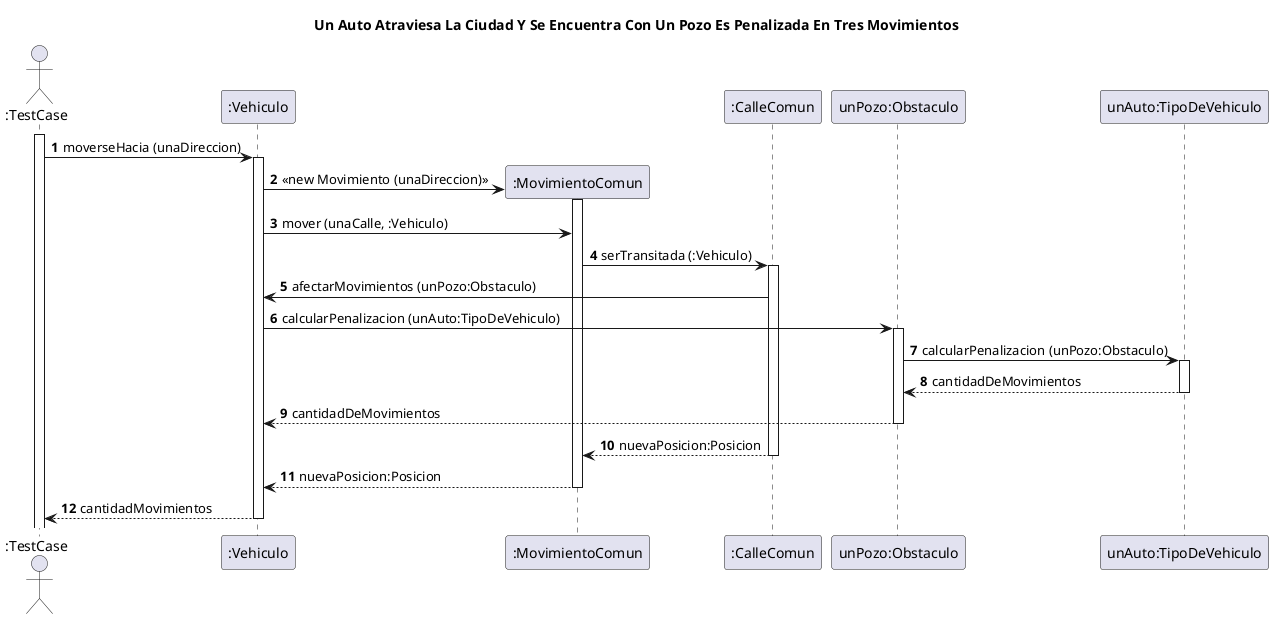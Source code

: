 @startuml
'https://plantuml.com/sequence-diagram
title Un Auto Atraviesa La Ciudad Y Se Encuentra Con Un Pozo Es Penalizada En Tres Movimientos
autonumber
actor ":TestCase"
Activate ":TestCase"
":TestCase" -> ":Vehiculo": moverseHacia (unaDireccion)
Activate ":Vehiculo"
create ":MovimientoComun"
":Vehiculo" -> ":MovimientoComun": <<new Movimiento (unaDireccion) >>
Activate ":MovimientoComun"
":Vehiculo" -> ":MovimientoComun": mover (unaCalle, :Vehiculo)
":MovimientoComun" -> ":CalleComun": serTransitada (:Vehiculo)
Activate ":CalleComun"
":CalleComun" -> ":Vehiculo": afectarMovimientos (unPozo:Obstaculo)
":Vehiculo" -> "unPozo:Obstaculo": calcularPenalizacion (unAuto:TipoDeVehiculo)
Activate "unPozo:Obstaculo"
"unPozo:Obstaculo" -> "unAuto:TipoDeVehiculo": calcularPenalizacion (unPozo:Obstaculo)
Activate "unAuto:TipoDeVehiculo"
return cantidadDeMovimientos
return cantidadDeMovimientos
return nuevaPosicion:Posicion
return nuevaPosicion:Posicion
return cantidadMovimientos


@enduml